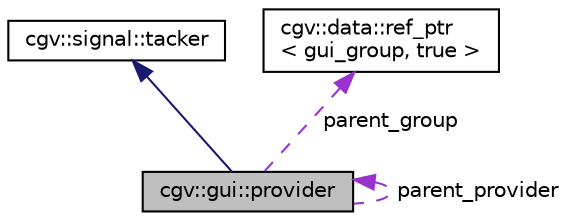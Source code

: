 digraph "cgv::gui::provider"
{
  bgcolor="transparent";
  edge [fontname="Helvetica",fontsize="10",labelfontname="Helvetica",labelfontsize="10"];
  node [fontname="Helvetica",fontsize="10",shape=record];
  Node1 [label="cgv::gui::provider",height=0.2,width=0.4,color="black", fillcolor="grey75", style="filled", fontcolor="black"];
  Node2 -> Node1 [dir="back",color="midnightblue",fontsize="10",style="solid",fontname="Helvetica"];
  Node2 [label="cgv::signal::tacker",height=0.2,width=0.4,color="black",URL="$a00247.html"];
  Node1 -> Node1 [dir="back",color="darkorchid3",fontsize="10",style="dashed",label=" parent_provider" ,fontname="Helvetica"];
  Node3 -> Node1 [dir="back",color="darkorchid3",fontsize="10",style="dashed",label=" parent_group" ,fontname="Helvetica"];
  Node3 [label="cgv::data::ref_ptr\l\< gui_group, true \>",height=0.2,width=0.4,color="black",URL="$a00073.html"];
}
